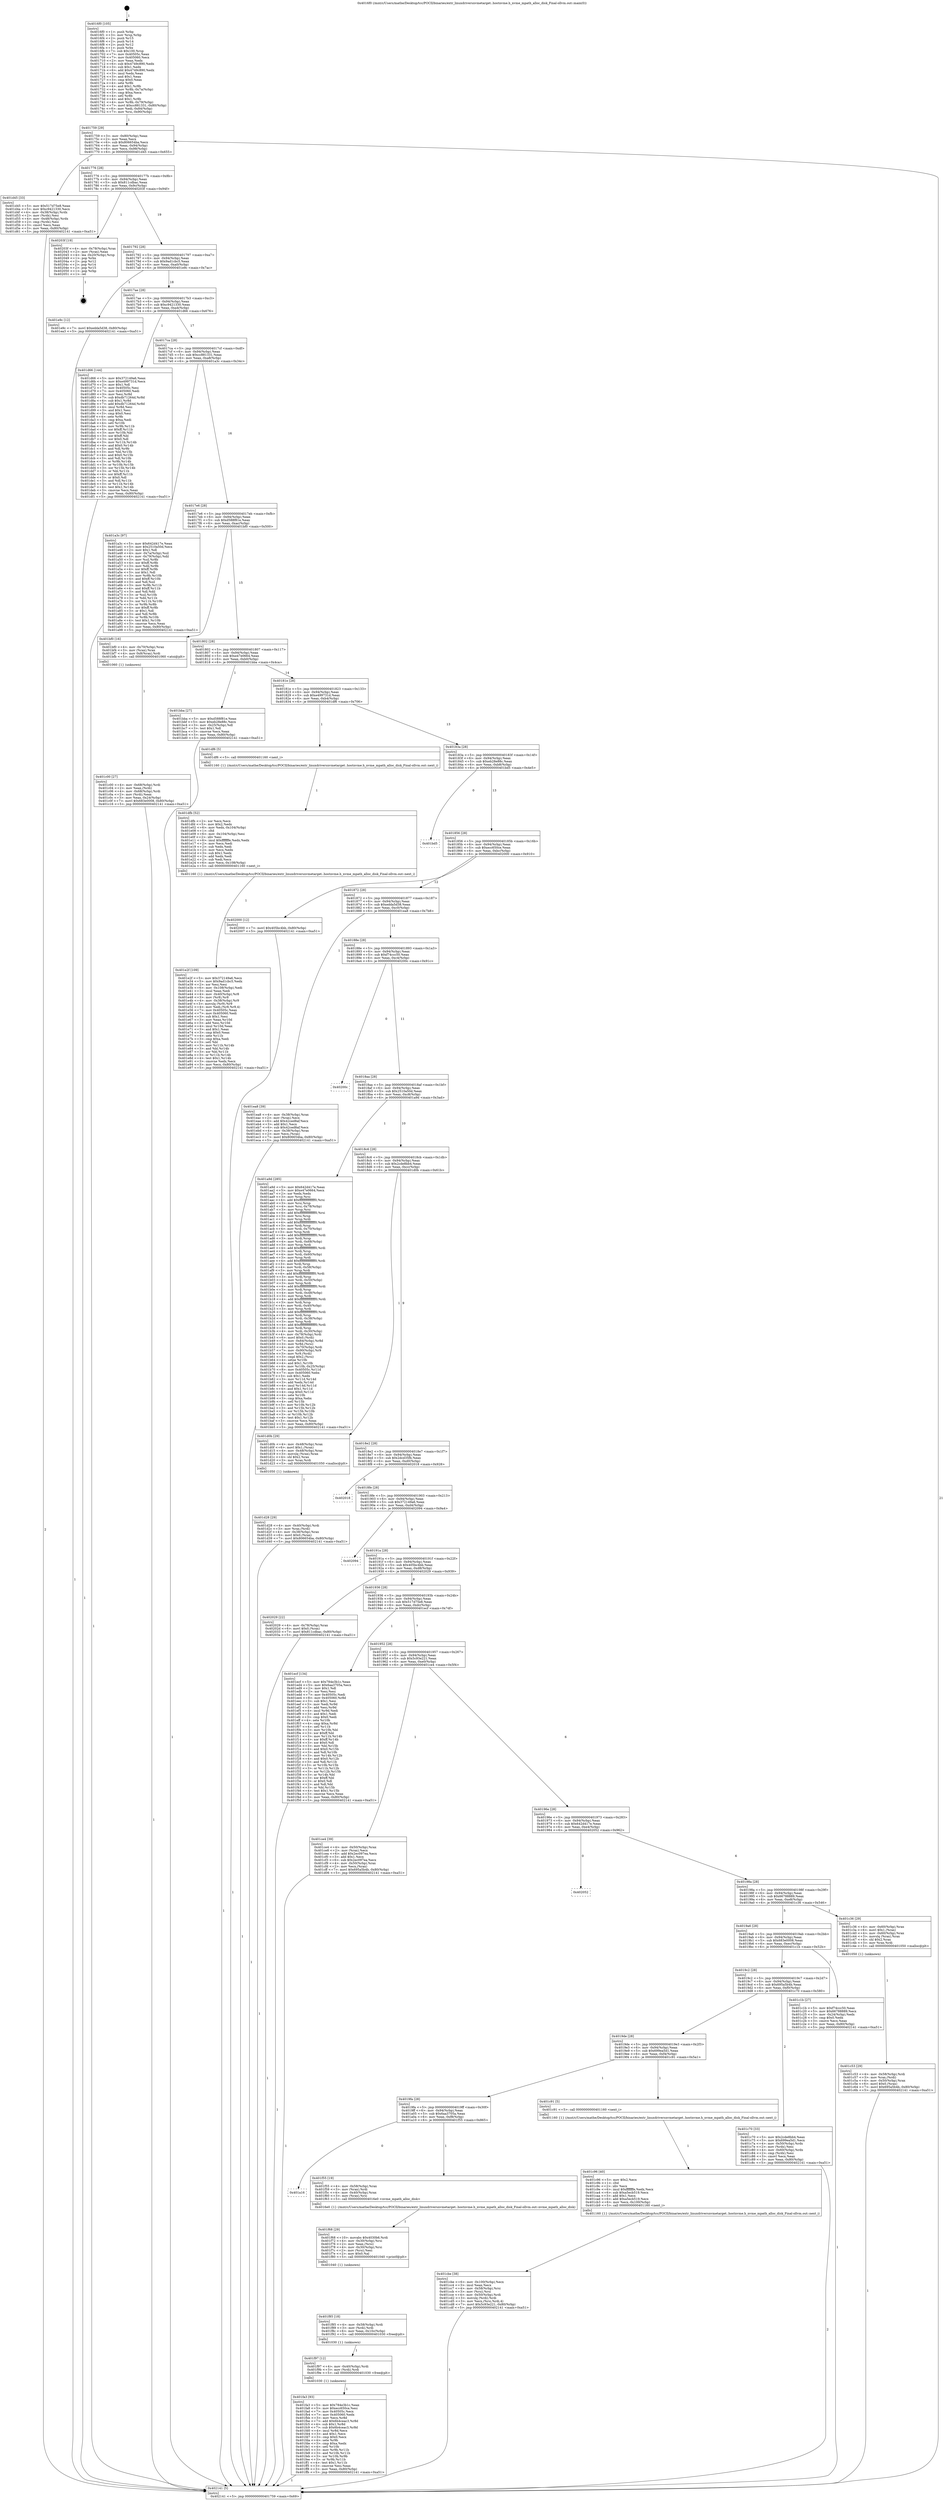 digraph "0x4016f0" {
  label = "0x4016f0 (/mnt/c/Users/mathe/Desktop/tcc/POCII/binaries/extr_linuxdriversnvmetarget..hostnvme.h_nvme_mpath_alloc_disk_Final-ollvm.out::main(0))"
  labelloc = "t"
  node[shape=record]

  Entry [label="",width=0.3,height=0.3,shape=circle,fillcolor=black,style=filled]
  "0x401759" [label="{
     0x401759 [29]\l
     | [instrs]\l
     &nbsp;&nbsp;0x401759 \<+3\>: mov -0x80(%rbp),%eax\l
     &nbsp;&nbsp;0x40175c \<+2\>: mov %eax,%ecx\l
     &nbsp;&nbsp;0x40175e \<+6\>: sub $0x806654ba,%ecx\l
     &nbsp;&nbsp;0x401764 \<+6\>: mov %eax,-0x94(%rbp)\l
     &nbsp;&nbsp;0x40176a \<+6\>: mov %ecx,-0x98(%rbp)\l
     &nbsp;&nbsp;0x401770 \<+6\>: je 0000000000401d45 \<main+0x655\>\l
  }"]
  "0x401d45" [label="{
     0x401d45 [33]\l
     | [instrs]\l
     &nbsp;&nbsp;0x401d45 \<+5\>: mov $0x517d75e8,%eax\l
     &nbsp;&nbsp;0x401d4a \<+5\>: mov $0xc9421330,%ecx\l
     &nbsp;&nbsp;0x401d4f \<+4\>: mov -0x38(%rbp),%rdx\l
     &nbsp;&nbsp;0x401d53 \<+2\>: mov (%rdx),%esi\l
     &nbsp;&nbsp;0x401d55 \<+4\>: mov -0x48(%rbp),%rdx\l
     &nbsp;&nbsp;0x401d59 \<+2\>: cmp (%rdx),%esi\l
     &nbsp;&nbsp;0x401d5b \<+3\>: cmovl %ecx,%eax\l
     &nbsp;&nbsp;0x401d5e \<+3\>: mov %eax,-0x80(%rbp)\l
     &nbsp;&nbsp;0x401d61 \<+5\>: jmp 0000000000402141 \<main+0xa51\>\l
  }"]
  "0x401776" [label="{
     0x401776 [28]\l
     | [instrs]\l
     &nbsp;&nbsp;0x401776 \<+5\>: jmp 000000000040177b \<main+0x8b\>\l
     &nbsp;&nbsp;0x40177b \<+6\>: mov -0x94(%rbp),%eax\l
     &nbsp;&nbsp;0x401781 \<+5\>: sub $0x811cdbac,%eax\l
     &nbsp;&nbsp;0x401786 \<+6\>: mov %eax,-0x9c(%rbp)\l
     &nbsp;&nbsp;0x40178c \<+6\>: je 000000000040203f \<main+0x94f\>\l
  }"]
  Exit [label="",width=0.3,height=0.3,shape=circle,fillcolor=black,style=filled,peripheries=2]
  "0x40203f" [label="{
     0x40203f [19]\l
     | [instrs]\l
     &nbsp;&nbsp;0x40203f \<+4\>: mov -0x78(%rbp),%rax\l
     &nbsp;&nbsp;0x402043 \<+2\>: mov (%rax),%eax\l
     &nbsp;&nbsp;0x402045 \<+4\>: lea -0x20(%rbp),%rsp\l
     &nbsp;&nbsp;0x402049 \<+1\>: pop %rbx\l
     &nbsp;&nbsp;0x40204a \<+2\>: pop %r12\l
     &nbsp;&nbsp;0x40204c \<+2\>: pop %r14\l
     &nbsp;&nbsp;0x40204e \<+2\>: pop %r15\l
     &nbsp;&nbsp;0x402050 \<+1\>: pop %rbp\l
     &nbsp;&nbsp;0x402051 \<+1\>: ret\l
  }"]
  "0x401792" [label="{
     0x401792 [28]\l
     | [instrs]\l
     &nbsp;&nbsp;0x401792 \<+5\>: jmp 0000000000401797 \<main+0xa7\>\l
     &nbsp;&nbsp;0x401797 \<+6\>: mov -0x94(%rbp),%eax\l
     &nbsp;&nbsp;0x40179d \<+5\>: sub $0x9ad1cbc5,%eax\l
     &nbsp;&nbsp;0x4017a2 \<+6\>: mov %eax,-0xa0(%rbp)\l
     &nbsp;&nbsp;0x4017a8 \<+6\>: je 0000000000401e9c \<main+0x7ac\>\l
  }"]
  "0x401fa3" [label="{
     0x401fa3 [93]\l
     | [instrs]\l
     &nbsp;&nbsp;0x401fa3 \<+5\>: mov $0x784e3b1c,%eax\l
     &nbsp;&nbsp;0x401fa8 \<+5\>: mov $0xecc650ce,%esi\l
     &nbsp;&nbsp;0x401fad \<+7\>: mov 0x40505c,%ecx\l
     &nbsp;&nbsp;0x401fb4 \<+7\>: mov 0x405060,%edx\l
     &nbsp;&nbsp;0x401fbb \<+3\>: mov %ecx,%r8d\l
     &nbsp;&nbsp;0x401fbe \<+7\>: add $0x6b4ceac3,%r8d\l
     &nbsp;&nbsp;0x401fc5 \<+4\>: sub $0x1,%r8d\l
     &nbsp;&nbsp;0x401fc9 \<+7\>: sub $0x6b4ceac3,%r8d\l
     &nbsp;&nbsp;0x401fd0 \<+4\>: imul %r8d,%ecx\l
     &nbsp;&nbsp;0x401fd4 \<+3\>: and $0x1,%ecx\l
     &nbsp;&nbsp;0x401fd7 \<+3\>: cmp $0x0,%ecx\l
     &nbsp;&nbsp;0x401fda \<+4\>: sete %r9b\l
     &nbsp;&nbsp;0x401fde \<+3\>: cmp $0xa,%edx\l
     &nbsp;&nbsp;0x401fe1 \<+4\>: setl %r10b\l
     &nbsp;&nbsp;0x401fe5 \<+3\>: mov %r9b,%r11b\l
     &nbsp;&nbsp;0x401fe8 \<+3\>: and %r10b,%r11b\l
     &nbsp;&nbsp;0x401feb \<+3\>: xor %r10b,%r9b\l
     &nbsp;&nbsp;0x401fee \<+3\>: or %r9b,%r11b\l
     &nbsp;&nbsp;0x401ff1 \<+4\>: test $0x1,%r11b\l
     &nbsp;&nbsp;0x401ff5 \<+3\>: cmovne %esi,%eax\l
     &nbsp;&nbsp;0x401ff8 \<+3\>: mov %eax,-0x80(%rbp)\l
     &nbsp;&nbsp;0x401ffb \<+5\>: jmp 0000000000402141 \<main+0xa51\>\l
  }"]
  "0x401e9c" [label="{
     0x401e9c [12]\l
     | [instrs]\l
     &nbsp;&nbsp;0x401e9c \<+7\>: movl $0xedda5d38,-0x80(%rbp)\l
     &nbsp;&nbsp;0x401ea3 \<+5\>: jmp 0000000000402141 \<main+0xa51\>\l
  }"]
  "0x4017ae" [label="{
     0x4017ae [28]\l
     | [instrs]\l
     &nbsp;&nbsp;0x4017ae \<+5\>: jmp 00000000004017b3 \<main+0xc3\>\l
     &nbsp;&nbsp;0x4017b3 \<+6\>: mov -0x94(%rbp),%eax\l
     &nbsp;&nbsp;0x4017b9 \<+5\>: sub $0xc9421330,%eax\l
     &nbsp;&nbsp;0x4017be \<+6\>: mov %eax,-0xa4(%rbp)\l
     &nbsp;&nbsp;0x4017c4 \<+6\>: je 0000000000401d66 \<main+0x676\>\l
  }"]
  "0x401f97" [label="{
     0x401f97 [12]\l
     | [instrs]\l
     &nbsp;&nbsp;0x401f97 \<+4\>: mov -0x40(%rbp),%rdi\l
     &nbsp;&nbsp;0x401f9b \<+3\>: mov (%rdi),%rdi\l
     &nbsp;&nbsp;0x401f9e \<+5\>: call 0000000000401030 \<free@plt\>\l
     | [calls]\l
     &nbsp;&nbsp;0x401030 \{1\} (unknown)\l
  }"]
  "0x401d66" [label="{
     0x401d66 [144]\l
     | [instrs]\l
     &nbsp;&nbsp;0x401d66 \<+5\>: mov $0x372149a6,%eax\l
     &nbsp;&nbsp;0x401d6b \<+5\>: mov $0xe499731d,%ecx\l
     &nbsp;&nbsp;0x401d70 \<+2\>: mov $0x1,%dl\l
     &nbsp;&nbsp;0x401d72 \<+7\>: mov 0x40505c,%esi\l
     &nbsp;&nbsp;0x401d79 \<+7\>: mov 0x405060,%edi\l
     &nbsp;&nbsp;0x401d80 \<+3\>: mov %esi,%r8d\l
     &nbsp;&nbsp;0x401d83 \<+7\>: sub $0xdb71264d,%r8d\l
     &nbsp;&nbsp;0x401d8a \<+4\>: sub $0x1,%r8d\l
     &nbsp;&nbsp;0x401d8e \<+7\>: add $0xdb71264d,%r8d\l
     &nbsp;&nbsp;0x401d95 \<+4\>: imul %r8d,%esi\l
     &nbsp;&nbsp;0x401d99 \<+3\>: and $0x1,%esi\l
     &nbsp;&nbsp;0x401d9c \<+3\>: cmp $0x0,%esi\l
     &nbsp;&nbsp;0x401d9f \<+4\>: sete %r9b\l
     &nbsp;&nbsp;0x401da3 \<+3\>: cmp $0xa,%edi\l
     &nbsp;&nbsp;0x401da6 \<+4\>: setl %r10b\l
     &nbsp;&nbsp;0x401daa \<+3\>: mov %r9b,%r11b\l
     &nbsp;&nbsp;0x401dad \<+4\>: xor $0xff,%r11b\l
     &nbsp;&nbsp;0x401db1 \<+3\>: mov %r10b,%bl\l
     &nbsp;&nbsp;0x401db4 \<+3\>: xor $0xff,%bl\l
     &nbsp;&nbsp;0x401db7 \<+3\>: xor $0x0,%dl\l
     &nbsp;&nbsp;0x401dba \<+3\>: mov %r11b,%r14b\l
     &nbsp;&nbsp;0x401dbd \<+4\>: and $0x0,%r14b\l
     &nbsp;&nbsp;0x401dc1 \<+3\>: and %dl,%r9b\l
     &nbsp;&nbsp;0x401dc4 \<+3\>: mov %bl,%r15b\l
     &nbsp;&nbsp;0x401dc7 \<+4\>: and $0x0,%r15b\l
     &nbsp;&nbsp;0x401dcb \<+3\>: and %dl,%r10b\l
     &nbsp;&nbsp;0x401dce \<+3\>: or %r9b,%r14b\l
     &nbsp;&nbsp;0x401dd1 \<+3\>: or %r10b,%r15b\l
     &nbsp;&nbsp;0x401dd4 \<+3\>: xor %r15b,%r14b\l
     &nbsp;&nbsp;0x401dd7 \<+3\>: or %bl,%r11b\l
     &nbsp;&nbsp;0x401dda \<+4\>: xor $0xff,%r11b\l
     &nbsp;&nbsp;0x401dde \<+3\>: or $0x0,%dl\l
     &nbsp;&nbsp;0x401de1 \<+3\>: and %dl,%r11b\l
     &nbsp;&nbsp;0x401de4 \<+3\>: or %r11b,%r14b\l
     &nbsp;&nbsp;0x401de7 \<+4\>: test $0x1,%r14b\l
     &nbsp;&nbsp;0x401deb \<+3\>: cmovne %ecx,%eax\l
     &nbsp;&nbsp;0x401dee \<+3\>: mov %eax,-0x80(%rbp)\l
     &nbsp;&nbsp;0x401df1 \<+5\>: jmp 0000000000402141 \<main+0xa51\>\l
  }"]
  "0x4017ca" [label="{
     0x4017ca [28]\l
     | [instrs]\l
     &nbsp;&nbsp;0x4017ca \<+5\>: jmp 00000000004017cf \<main+0xdf\>\l
     &nbsp;&nbsp;0x4017cf \<+6\>: mov -0x94(%rbp),%eax\l
     &nbsp;&nbsp;0x4017d5 \<+5\>: sub $0xcc881331,%eax\l
     &nbsp;&nbsp;0x4017da \<+6\>: mov %eax,-0xa8(%rbp)\l
     &nbsp;&nbsp;0x4017e0 \<+6\>: je 0000000000401a3c \<main+0x34c\>\l
  }"]
  "0x401f85" [label="{
     0x401f85 [18]\l
     | [instrs]\l
     &nbsp;&nbsp;0x401f85 \<+4\>: mov -0x58(%rbp),%rdi\l
     &nbsp;&nbsp;0x401f89 \<+3\>: mov (%rdi),%rdi\l
     &nbsp;&nbsp;0x401f8c \<+6\>: mov %eax,-0x10c(%rbp)\l
     &nbsp;&nbsp;0x401f92 \<+5\>: call 0000000000401030 \<free@plt\>\l
     | [calls]\l
     &nbsp;&nbsp;0x401030 \{1\} (unknown)\l
  }"]
  "0x401a3c" [label="{
     0x401a3c [97]\l
     | [instrs]\l
     &nbsp;&nbsp;0x401a3c \<+5\>: mov $0x642d417e,%eax\l
     &nbsp;&nbsp;0x401a41 \<+5\>: mov $0x2510a50d,%ecx\l
     &nbsp;&nbsp;0x401a46 \<+2\>: mov $0x1,%dl\l
     &nbsp;&nbsp;0x401a48 \<+4\>: mov -0x7a(%rbp),%sil\l
     &nbsp;&nbsp;0x401a4c \<+4\>: mov -0x79(%rbp),%dil\l
     &nbsp;&nbsp;0x401a50 \<+3\>: mov %sil,%r8b\l
     &nbsp;&nbsp;0x401a53 \<+4\>: xor $0xff,%r8b\l
     &nbsp;&nbsp;0x401a57 \<+3\>: mov %dil,%r9b\l
     &nbsp;&nbsp;0x401a5a \<+4\>: xor $0xff,%r9b\l
     &nbsp;&nbsp;0x401a5e \<+3\>: xor $0x1,%dl\l
     &nbsp;&nbsp;0x401a61 \<+3\>: mov %r8b,%r10b\l
     &nbsp;&nbsp;0x401a64 \<+4\>: and $0xff,%r10b\l
     &nbsp;&nbsp;0x401a68 \<+3\>: and %dl,%sil\l
     &nbsp;&nbsp;0x401a6b \<+3\>: mov %r9b,%r11b\l
     &nbsp;&nbsp;0x401a6e \<+4\>: and $0xff,%r11b\l
     &nbsp;&nbsp;0x401a72 \<+3\>: and %dl,%dil\l
     &nbsp;&nbsp;0x401a75 \<+3\>: or %sil,%r10b\l
     &nbsp;&nbsp;0x401a78 \<+3\>: or %dil,%r11b\l
     &nbsp;&nbsp;0x401a7b \<+3\>: xor %r11b,%r10b\l
     &nbsp;&nbsp;0x401a7e \<+3\>: or %r9b,%r8b\l
     &nbsp;&nbsp;0x401a81 \<+4\>: xor $0xff,%r8b\l
     &nbsp;&nbsp;0x401a85 \<+3\>: or $0x1,%dl\l
     &nbsp;&nbsp;0x401a88 \<+3\>: and %dl,%r8b\l
     &nbsp;&nbsp;0x401a8b \<+3\>: or %r8b,%r10b\l
     &nbsp;&nbsp;0x401a8e \<+4\>: test $0x1,%r10b\l
     &nbsp;&nbsp;0x401a92 \<+3\>: cmovne %ecx,%eax\l
     &nbsp;&nbsp;0x401a95 \<+3\>: mov %eax,-0x80(%rbp)\l
     &nbsp;&nbsp;0x401a98 \<+5\>: jmp 0000000000402141 \<main+0xa51\>\l
  }"]
  "0x4017e6" [label="{
     0x4017e6 [28]\l
     | [instrs]\l
     &nbsp;&nbsp;0x4017e6 \<+5\>: jmp 00000000004017eb \<main+0xfb\>\l
     &nbsp;&nbsp;0x4017eb \<+6\>: mov -0x94(%rbp),%eax\l
     &nbsp;&nbsp;0x4017f1 \<+5\>: sub $0xd588f81e,%eax\l
     &nbsp;&nbsp;0x4017f6 \<+6\>: mov %eax,-0xac(%rbp)\l
     &nbsp;&nbsp;0x4017fc \<+6\>: je 0000000000401bf0 \<main+0x500\>\l
  }"]
  "0x402141" [label="{
     0x402141 [5]\l
     | [instrs]\l
     &nbsp;&nbsp;0x402141 \<+5\>: jmp 0000000000401759 \<main+0x69\>\l
  }"]
  "0x4016f0" [label="{
     0x4016f0 [105]\l
     | [instrs]\l
     &nbsp;&nbsp;0x4016f0 \<+1\>: push %rbp\l
     &nbsp;&nbsp;0x4016f1 \<+3\>: mov %rsp,%rbp\l
     &nbsp;&nbsp;0x4016f4 \<+2\>: push %r15\l
     &nbsp;&nbsp;0x4016f6 \<+2\>: push %r14\l
     &nbsp;&nbsp;0x4016f8 \<+2\>: push %r12\l
     &nbsp;&nbsp;0x4016fa \<+1\>: push %rbx\l
     &nbsp;&nbsp;0x4016fb \<+7\>: sub $0x100,%rsp\l
     &nbsp;&nbsp;0x401702 \<+7\>: mov 0x40505c,%eax\l
     &nbsp;&nbsp;0x401709 \<+7\>: mov 0x405060,%ecx\l
     &nbsp;&nbsp;0x401710 \<+2\>: mov %eax,%edx\l
     &nbsp;&nbsp;0x401712 \<+6\>: sub $0x4749c890,%edx\l
     &nbsp;&nbsp;0x401718 \<+3\>: sub $0x1,%edx\l
     &nbsp;&nbsp;0x40171b \<+6\>: add $0x4749c890,%edx\l
     &nbsp;&nbsp;0x401721 \<+3\>: imul %edx,%eax\l
     &nbsp;&nbsp;0x401724 \<+3\>: and $0x1,%eax\l
     &nbsp;&nbsp;0x401727 \<+3\>: cmp $0x0,%eax\l
     &nbsp;&nbsp;0x40172a \<+4\>: sete %r8b\l
     &nbsp;&nbsp;0x40172e \<+4\>: and $0x1,%r8b\l
     &nbsp;&nbsp;0x401732 \<+4\>: mov %r8b,-0x7a(%rbp)\l
     &nbsp;&nbsp;0x401736 \<+3\>: cmp $0xa,%ecx\l
     &nbsp;&nbsp;0x401739 \<+4\>: setl %r8b\l
     &nbsp;&nbsp;0x40173d \<+4\>: and $0x1,%r8b\l
     &nbsp;&nbsp;0x401741 \<+4\>: mov %r8b,-0x79(%rbp)\l
     &nbsp;&nbsp;0x401745 \<+7\>: movl $0xcc881331,-0x80(%rbp)\l
     &nbsp;&nbsp;0x40174c \<+6\>: mov %edi,-0x84(%rbp)\l
     &nbsp;&nbsp;0x401752 \<+7\>: mov %rsi,-0x90(%rbp)\l
  }"]
  "0x401f68" [label="{
     0x401f68 [29]\l
     | [instrs]\l
     &nbsp;&nbsp;0x401f68 \<+10\>: movabs $0x4030b6,%rdi\l
     &nbsp;&nbsp;0x401f72 \<+4\>: mov -0x30(%rbp),%rsi\l
     &nbsp;&nbsp;0x401f76 \<+2\>: mov %eax,(%rsi)\l
     &nbsp;&nbsp;0x401f78 \<+4\>: mov -0x30(%rbp),%rsi\l
     &nbsp;&nbsp;0x401f7c \<+2\>: mov (%rsi),%esi\l
     &nbsp;&nbsp;0x401f7e \<+2\>: mov $0x0,%al\l
     &nbsp;&nbsp;0x401f80 \<+5\>: call 0000000000401040 \<printf@plt\>\l
     | [calls]\l
     &nbsp;&nbsp;0x401040 \{1\} (unknown)\l
  }"]
  "0x401bf0" [label="{
     0x401bf0 [16]\l
     | [instrs]\l
     &nbsp;&nbsp;0x401bf0 \<+4\>: mov -0x70(%rbp),%rax\l
     &nbsp;&nbsp;0x401bf4 \<+3\>: mov (%rax),%rax\l
     &nbsp;&nbsp;0x401bf7 \<+4\>: mov 0x8(%rax),%rdi\l
     &nbsp;&nbsp;0x401bfb \<+5\>: call 0000000000401060 \<atoi@plt\>\l
     | [calls]\l
     &nbsp;&nbsp;0x401060 \{1\} (unknown)\l
  }"]
  "0x401802" [label="{
     0x401802 [28]\l
     | [instrs]\l
     &nbsp;&nbsp;0x401802 \<+5\>: jmp 0000000000401807 \<main+0x117\>\l
     &nbsp;&nbsp;0x401807 \<+6\>: mov -0x94(%rbp),%eax\l
     &nbsp;&nbsp;0x40180d \<+5\>: sub $0xe47e0664,%eax\l
     &nbsp;&nbsp;0x401812 \<+6\>: mov %eax,-0xb0(%rbp)\l
     &nbsp;&nbsp;0x401818 \<+6\>: je 0000000000401bba \<main+0x4ca\>\l
  }"]
  "0x401a16" [label="{
     0x401a16\l
  }", style=dashed]
  "0x401bba" [label="{
     0x401bba [27]\l
     | [instrs]\l
     &nbsp;&nbsp;0x401bba \<+5\>: mov $0xd588f81e,%eax\l
     &nbsp;&nbsp;0x401bbf \<+5\>: mov $0xeb28e88c,%ecx\l
     &nbsp;&nbsp;0x401bc4 \<+3\>: mov -0x25(%rbp),%dl\l
     &nbsp;&nbsp;0x401bc7 \<+3\>: test $0x1,%dl\l
     &nbsp;&nbsp;0x401bca \<+3\>: cmovne %ecx,%eax\l
     &nbsp;&nbsp;0x401bcd \<+3\>: mov %eax,-0x80(%rbp)\l
     &nbsp;&nbsp;0x401bd0 \<+5\>: jmp 0000000000402141 \<main+0xa51\>\l
  }"]
  "0x40181e" [label="{
     0x40181e [28]\l
     | [instrs]\l
     &nbsp;&nbsp;0x40181e \<+5\>: jmp 0000000000401823 \<main+0x133\>\l
     &nbsp;&nbsp;0x401823 \<+6\>: mov -0x94(%rbp),%eax\l
     &nbsp;&nbsp;0x401829 \<+5\>: sub $0xe499731d,%eax\l
     &nbsp;&nbsp;0x40182e \<+6\>: mov %eax,-0xb4(%rbp)\l
     &nbsp;&nbsp;0x401834 \<+6\>: je 0000000000401df6 \<main+0x706\>\l
  }"]
  "0x401f55" [label="{
     0x401f55 [19]\l
     | [instrs]\l
     &nbsp;&nbsp;0x401f55 \<+4\>: mov -0x58(%rbp),%rax\l
     &nbsp;&nbsp;0x401f59 \<+3\>: mov (%rax),%rdi\l
     &nbsp;&nbsp;0x401f5c \<+4\>: mov -0x40(%rbp),%rax\l
     &nbsp;&nbsp;0x401f60 \<+3\>: mov (%rax),%rsi\l
     &nbsp;&nbsp;0x401f63 \<+5\>: call 00000000004016e0 \<nvme_mpath_alloc_disk\>\l
     | [calls]\l
     &nbsp;&nbsp;0x4016e0 \{1\} (/mnt/c/Users/mathe/Desktop/tcc/POCII/binaries/extr_linuxdriversnvmetarget..hostnvme.h_nvme_mpath_alloc_disk_Final-ollvm.out::nvme_mpath_alloc_disk)\l
  }"]
  "0x401df6" [label="{
     0x401df6 [5]\l
     | [instrs]\l
     &nbsp;&nbsp;0x401df6 \<+5\>: call 0000000000401160 \<next_i\>\l
     | [calls]\l
     &nbsp;&nbsp;0x401160 \{1\} (/mnt/c/Users/mathe/Desktop/tcc/POCII/binaries/extr_linuxdriversnvmetarget..hostnvme.h_nvme_mpath_alloc_disk_Final-ollvm.out::next_i)\l
  }"]
  "0x40183a" [label="{
     0x40183a [28]\l
     | [instrs]\l
     &nbsp;&nbsp;0x40183a \<+5\>: jmp 000000000040183f \<main+0x14f\>\l
     &nbsp;&nbsp;0x40183f \<+6\>: mov -0x94(%rbp),%eax\l
     &nbsp;&nbsp;0x401845 \<+5\>: sub $0xeb28e88c,%eax\l
     &nbsp;&nbsp;0x40184a \<+6\>: mov %eax,-0xb8(%rbp)\l
     &nbsp;&nbsp;0x401850 \<+6\>: je 0000000000401bd5 \<main+0x4e5\>\l
  }"]
  "0x401e2f" [label="{
     0x401e2f [109]\l
     | [instrs]\l
     &nbsp;&nbsp;0x401e2f \<+5\>: mov $0x372149a6,%ecx\l
     &nbsp;&nbsp;0x401e34 \<+5\>: mov $0x9ad1cbc5,%edx\l
     &nbsp;&nbsp;0x401e39 \<+2\>: xor %esi,%esi\l
     &nbsp;&nbsp;0x401e3b \<+6\>: mov -0x108(%rbp),%edi\l
     &nbsp;&nbsp;0x401e41 \<+3\>: imul %eax,%edi\l
     &nbsp;&nbsp;0x401e44 \<+4\>: mov -0x40(%rbp),%r8\l
     &nbsp;&nbsp;0x401e48 \<+3\>: mov (%r8),%r8\l
     &nbsp;&nbsp;0x401e4b \<+4\>: mov -0x38(%rbp),%r9\l
     &nbsp;&nbsp;0x401e4f \<+3\>: movslq (%r9),%r9\l
     &nbsp;&nbsp;0x401e52 \<+4\>: mov %edi,(%r8,%r9,4)\l
     &nbsp;&nbsp;0x401e56 \<+7\>: mov 0x40505c,%eax\l
     &nbsp;&nbsp;0x401e5d \<+7\>: mov 0x405060,%edi\l
     &nbsp;&nbsp;0x401e64 \<+3\>: sub $0x1,%esi\l
     &nbsp;&nbsp;0x401e67 \<+3\>: mov %eax,%r10d\l
     &nbsp;&nbsp;0x401e6a \<+3\>: add %esi,%r10d\l
     &nbsp;&nbsp;0x401e6d \<+4\>: imul %r10d,%eax\l
     &nbsp;&nbsp;0x401e71 \<+3\>: and $0x1,%eax\l
     &nbsp;&nbsp;0x401e74 \<+3\>: cmp $0x0,%eax\l
     &nbsp;&nbsp;0x401e77 \<+4\>: sete %r11b\l
     &nbsp;&nbsp;0x401e7b \<+3\>: cmp $0xa,%edi\l
     &nbsp;&nbsp;0x401e7e \<+3\>: setl %bl\l
     &nbsp;&nbsp;0x401e81 \<+3\>: mov %r11b,%r14b\l
     &nbsp;&nbsp;0x401e84 \<+3\>: and %bl,%r14b\l
     &nbsp;&nbsp;0x401e87 \<+3\>: xor %bl,%r11b\l
     &nbsp;&nbsp;0x401e8a \<+3\>: or %r11b,%r14b\l
     &nbsp;&nbsp;0x401e8d \<+4\>: test $0x1,%r14b\l
     &nbsp;&nbsp;0x401e91 \<+3\>: cmovne %edx,%ecx\l
     &nbsp;&nbsp;0x401e94 \<+3\>: mov %ecx,-0x80(%rbp)\l
     &nbsp;&nbsp;0x401e97 \<+5\>: jmp 0000000000402141 \<main+0xa51\>\l
  }"]
  "0x401bd5" [label="{
     0x401bd5\l
  }", style=dashed]
  "0x401856" [label="{
     0x401856 [28]\l
     | [instrs]\l
     &nbsp;&nbsp;0x401856 \<+5\>: jmp 000000000040185b \<main+0x16b\>\l
     &nbsp;&nbsp;0x40185b \<+6\>: mov -0x94(%rbp),%eax\l
     &nbsp;&nbsp;0x401861 \<+5\>: sub $0xecc650ce,%eax\l
     &nbsp;&nbsp;0x401866 \<+6\>: mov %eax,-0xbc(%rbp)\l
     &nbsp;&nbsp;0x40186c \<+6\>: je 0000000000402000 \<main+0x910\>\l
  }"]
  "0x401dfb" [label="{
     0x401dfb [52]\l
     | [instrs]\l
     &nbsp;&nbsp;0x401dfb \<+2\>: xor %ecx,%ecx\l
     &nbsp;&nbsp;0x401dfd \<+5\>: mov $0x2,%edx\l
     &nbsp;&nbsp;0x401e02 \<+6\>: mov %edx,-0x104(%rbp)\l
     &nbsp;&nbsp;0x401e08 \<+1\>: cltd\l
     &nbsp;&nbsp;0x401e09 \<+6\>: mov -0x104(%rbp),%esi\l
     &nbsp;&nbsp;0x401e0f \<+2\>: idiv %esi\l
     &nbsp;&nbsp;0x401e11 \<+6\>: imul $0xfffffffe,%edx,%edx\l
     &nbsp;&nbsp;0x401e17 \<+2\>: mov %ecx,%edi\l
     &nbsp;&nbsp;0x401e19 \<+2\>: sub %edx,%edi\l
     &nbsp;&nbsp;0x401e1b \<+2\>: mov %ecx,%edx\l
     &nbsp;&nbsp;0x401e1d \<+3\>: sub $0x1,%edx\l
     &nbsp;&nbsp;0x401e20 \<+2\>: add %edx,%edi\l
     &nbsp;&nbsp;0x401e22 \<+2\>: sub %edi,%ecx\l
     &nbsp;&nbsp;0x401e24 \<+6\>: mov %ecx,-0x108(%rbp)\l
     &nbsp;&nbsp;0x401e2a \<+5\>: call 0000000000401160 \<next_i\>\l
     | [calls]\l
     &nbsp;&nbsp;0x401160 \{1\} (/mnt/c/Users/mathe/Desktop/tcc/POCII/binaries/extr_linuxdriversnvmetarget..hostnvme.h_nvme_mpath_alloc_disk_Final-ollvm.out::next_i)\l
  }"]
  "0x402000" [label="{
     0x402000 [12]\l
     | [instrs]\l
     &nbsp;&nbsp;0x402000 \<+7\>: movl $0x405bc4bb,-0x80(%rbp)\l
     &nbsp;&nbsp;0x402007 \<+5\>: jmp 0000000000402141 \<main+0xa51\>\l
  }"]
  "0x401872" [label="{
     0x401872 [28]\l
     | [instrs]\l
     &nbsp;&nbsp;0x401872 \<+5\>: jmp 0000000000401877 \<main+0x187\>\l
     &nbsp;&nbsp;0x401877 \<+6\>: mov -0x94(%rbp),%eax\l
     &nbsp;&nbsp;0x40187d \<+5\>: sub $0xedda5d38,%eax\l
     &nbsp;&nbsp;0x401882 \<+6\>: mov %eax,-0xc0(%rbp)\l
     &nbsp;&nbsp;0x401888 \<+6\>: je 0000000000401ea8 \<main+0x7b8\>\l
  }"]
  "0x401d28" [label="{
     0x401d28 [29]\l
     | [instrs]\l
     &nbsp;&nbsp;0x401d28 \<+4\>: mov -0x40(%rbp),%rdi\l
     &nbsp;&nbsp;0x401d2c \<+3\>: mov %rax,(%rdi)\l
     &nbsp;&nbsp;0x401d2f \<+4\>: mov -0x38(%rbp),%rax\l
     &nbsp;&nbsp;0x401d33 \<+6\>: movl $0x0,(%rax)\l
     &nbsp;&nbsp;0x401d39 \<+7\>: movl $0x806654ba,-0x80(%rbp)\l
     &nbsp;&nbsp;0x401d40 \<+5\>: jmp 0000000000402141 \<main+0xa51\>\l
  }"]
  "0x401ea8" [label="{
     0x401ea8 [39]\l
     | [instrs]\l
     &nbsp;&nbsp;0x401ea8 \<+4\>: mov -0x38(%rbp),%rax\l
     &nbsp;&nbsp;0x401eac \<+2\>: mov (%rax),%ecx\l
     &nbsp;&nbsp;0x401eae \<+6\>: add $0x42ced8af,%ecx\l
     &nbsp;&nbsp;0x401eb4 \<+3\>: add $0x1,%ecx\l
     &nbsp;&nbsp;0x401eb7 \<+6\>: sub $0x42ced8af,%ecx\l
     &nbsp;&nbsp;0x401ebd \<+4\>: mov -0x38(%rbp),%rax\l
     &nbsp;&nbsp;0x401ec1 \<+2\>: mov %ecx,(%rax)\l
     &nbsp;&nbsp;0x401ec3 \<+7\>: movl $0x806654ba,-0x80(%rbp)\l
     &nbsp;&nbsp;0x401eca \<+5\>: jmp 0000000000402141 \<main+0xa51\>\l
  }"]
  "0x40188e" [label="{
     0x40188e [28]\l
     | [instrs]\l
     &nbsp;&nbsp;0x40188e \<+5\>: jmp 0000000000401893 \<main+0x1a3\>\l
     &nbsp;&nbsp;0x401893 \<+6\>: mov -0x94(%rbp),%eax\l
     &nbsp;&nbsp;0x401899 \<+5\>: sub $0xf74ccc50,%eax\l
     &nbsp;&nbsp;0x40189e \<+6\>: mov %eax,-0xc4(%rbp)\l
     &nbsp;&nbsp;0x4018a4 \<+6\>: je 000000000040200c \<main+0x91c\>\l
  }"]
  "0x401cbe" [label="{
     0x401cbe [38]\l
     | [instrs]\l
     &nbsp;&nbsp;0x401cbe \<+6\>: mov -0x100(%rbp),%ecx\l
     &nbsp;&nbsp;0x401cc4 \<+3\>: imul %eax,%ecx\l
     &nbsp;&nbsp;0x401cc7 \<+4\>: mov -0x58(%rbp),%rsi\l
     &nbsp;&nbsp;0x401ccb \<+3\>: mov (%rsi),%rsi\l
     &nbsp;&nbsp;0x401cce \<+4\>: mov -0x50(%rbp),%rdi\l
     &nbsp;&nbsp;0x401cd2 \<+3\>: movslq (%rdi),%rdi\l
     &nbsp;&nbsp;0x401cd5 \<+3\>: mov %ecx,(%rsi,%rdi,4)\l
     &nbsp;&nbsp;0x401cd8 \<+7\>: movl $0x5c93e221,-0x80(%rbp)\l
     &nbsp;&nbsp;0x401cdf \<+5\>: jmp 0000000000402141 \<main+0xa51\>\l
  }"]
  "0x40200c" [label="{
     0x40200c\l
  }", style=dashed]
  "0x4018aa" [label="{
     0x4018aa [28]\l
     | [instrs]\l
     &nbsp;&nbsp;0x4018aa \<+5\>: jmp 00000000004018af \<main+0x1bf\>\l
     &nbsp;&nbsp;0x4018af \<+6\>: mov -0x94(%rbp),%eax\l
     &nbsp;&nbsp;0x4018b5 \<+5\>: sub $0x2510a50d,%eax\l
     &nbsp;&nbsp;0x4018ba \<+6\>: mov %eax,-0xc8(%rbp)\l
     &nbsp;&nbsp;0x4018c0 \<+6\>: je 0000000000401a9d \<main+0x3ad\>\l
  }"]
  "0x401c96" [label="{
     0x401c96 [40]\l
     | [instrs]\l
     &nbsp;&nbsp;0x401c96 \<+5\>: mov $0x2,%ecx\l
     &nbsp;&nbsp;0x401c9b \<+1\>: cltd\l
     &nbsp;&nbsp;0x401c9c \<+2\>: idiv %ecx\l
     &nbsp;&nbsp;0x401c9e \<+6\>: imul $0xfffffffe,%edx,%ecx\l
     &nbsp;&nbsp;0x401ca4 \<+6\>: sub $0xa5ecb519,%ecx\l
     &nbsp;&nbsp;0x401caa \<+3\>: add $0x1,%ecx\l
     &nbsp;&nbsp;0x401cad \<+6\>: add $0xa5ecb519,%ecx\l
     &nbsp;&nbsp;0x401cb3 \<+6\>: mov %ecx,-0x100(%rbp)\l
     &nbsp;&nbsp;0x401cb9 \<+5\>: call 0000000000401160 \<next_i\>\l
     | [calls]\l
     &nbsp;&nbsp;0x401160 \{1\} (/mnt/c/Users/mathe/Desktop/tcc/POCII/binaries/extr_linuxdriversnvmetarget..hostnvme.h_nvme_mpath_alloc_disk_Final-ollvm.out::next_i)\l
  }"]
  "0x401a9d" [label="{
     0x401a9d [285]\l
     | [instrs]\l
     &nbsp;&nbsp;0x401a9d \<+5\>: mov $0x642d417e,%eax\l
     &nbsp;&nbsp;0x401aa2 \<+5\>: mov $0xe47e0664,%ecx\l
     &nbsp;&nbsp;0x401aa7 \<+2\>: xor %edx,%edx\l
     &nbsp;&nbsp;0x401aa9 \<+3\>: mov %rsp,%rsi\l
     &nbsp;&nbsp;0x401aac \<+4\>: add $0xfffffffffffffff0,%rsi\l
     &nbsp;&nbsp;0x401ab0 \<+3\>: mov %rsi,%rsp\l
     &nbsp;&nbsp;0x401ab3 \<+4\>: mov %rsi,-0x78(%rbp)\l
     &nbsp;&nbsp;0x401ab7 \<+3\>: mov %rsp,%rsi\l
     &nbsp;&nbsp;0x401aba \<+4\>: add $0xfffffffffffffff0,%rsi\l
     &nbsp;&nbsp;0x401abe \<+3\>: mov %rsi,%rsp\l
     &nbsp;&nbsp;0x401ac1 \<+3\>: mov %rsp,%rdi\l
     &nbsp;&nbsp;0x401ac4 \<+4\>: add $0xfffffffffffffff0,%rdi\l
     &nbsp;&nbsp;0x401ac8 \<+3\>: mov %rdi,%rsp\l
     &nbsp;&nbsp;0x401acb \<+4\>: mov %rdi,-0x70(%rbp)\l
     &nbsp;&nbsp;0x401acf \<+3\>: mov %rsp,%rdi\l
     &nbsp;&nbsp;0x401ad2 \<+4\>: add $0xfffffffffffffff0,%rdi\l
     &nbsp;&nbsp;0x401ad6 \<+3\>: mov %rdi,%rsp\l
     &nbsp;&nbsp;0x401ad9 \<+4\>: mov %rdi,-0x68(%rbp)\l
     &nbsp;&nbsp;0x401add \<+3\>: mov %rsp,%rdi\l
     &nbsp;&nbsp;0x401ae0 \<+4\>: add $0xfffffffffffffff0,%rdi\l
     &nbsp;&nbsp;0x401ae4 \<+3\>: mov %rdi,%rsp\l
     &nbsp;&nbsp;0x401ae7 \<+4\>: mov %rdi,-0x60(%rbp)\l
     &nbsp;&nbsp;0x401aeb \<+3\>: mov %rsp,%rdi\l
     &nbsp;&nbsp;0x401aee \<+4\>: add $0xfffffffffffffff0,%rdi\l
     &nbsp;&nbsp;0x401af2 \<+3\>: mov %rdi,%rsp\l
     &nbsp;&nbsp;0x401af5 \<+4\>: mov %rdi,-0x58(%rbp)\l
     &nbsp;&nbsp;0x401af9 \<+3\>: mov %rsp,%rdi\l
     &nbsp;&nbsp;0x401afc \<+4\>: add $0xfffffffffffffff0,%rdi\l
     &nbsp;&nbsp;0x401b00 \<+3\>: mov %rdi,%rsp\l
     &nbsp;&nbsp;0x401b03 \<+4\>: mov %rdi,-0x50(%rbp)\l
     &nbsp;&nbsp;0x401b07 \<+3\>: mov %rsp,%rdi\l
     &nbsp;&nbsp;0x401b0a \<+4\>: add $0xfffffffffffffff0,%rdi\l
     &nbsp;&nbsp;0x401b0e \<+3\>: mov %rdi,%rsp\l
     &nbsp;&nbsp;0x401b11 \<+4\>: mov %rdi,-0x48(%rbp)\l
     &nbsp;&nbsp;0x401b15 \<+3\>: mov %rsp,%rdi\l
     &nbsp;&nbsp;0x401b18 \<+4\>: add $0xfffffffffffffff0,%rdi\l
     &nbsp;&nbsp;0x401b1c \<+3\>: mov %rdi,%rsp\l
     &nbsp;&nbsp;0x401b1f \<+4\>: mov %rdi,-0x40(%rbp)\l
     &nbsp;&nbsp;0x401b23 \<+3\>: mov %rsp,%rdi\l
     &nbsp;&nbsp;0x401b26 \<+4\>: add $0xfffffffffffffff0,%rdi\l
     &nbsp;&nbsp;0x401b2a \<+3\>: mov %rdi,%rsp\l
     &nbsp;&nbsp;0x401b2d \<+4\>: mov %rdi,-0x38(%rbp)\l
     &nbsp;&nbsp;0x401b31 \<+3\>: mov %rsp,%rdi\l
     &nbsp;&nbsp;0x401b34 \<+4\>: add $0xfffffffffffffff0,%rdi\l
     &nbsp;&nbsp;0x401b38 \<+3\>: mov %rdi,%rsp\l
     &nbsp;&nbsp;0x401b3b \<+4\>: mov %rdi,-0x30(%rbp)\l
     &nbsp;&nbsp;0x401b3f \<+4\>: mov -0x78(%rbp),%rdi\l
     &nbsp;&nbsp;0x401b43 \<+6\>: movl $0x0,(%rdi)\l
     &nbsp;&nbsp;0x401b49 \<+7\>: mov -0x84(%rbp),%r8d\l
     &nbsp;&nbsp;0x401b50 \<+3\>: mov %r8d,(%rsi)\l
     &nbsp;&nbsp;0x401b53 \<+4\>: mov -0x70(%rbp),%rdi\l
     &nbsp;&nbsp;0x401b57 \<+7\>: mov -0x90(%rbp),%r9\l
     &nbsp;&nbsp;0x401b5e \<+3\>: mov %r9,(%rdi)\l
     &nbsp;&nbsp;0x401b61 \<+3\>: cmpl $0x2,(%rsi)\l
     &nbsp;&nbsp;0x401b64 \<+4\>: setne %r10b\l
     &nbsp;&nbsp;0x401b68 \<+4\>: and $0x1,%r10b\l
     &nbsp;&nbsp;0x401b6c \<+4\>: mov %r10b,-0x25(%rbp)\l
     &nbsp;&nbsp;0x401b70 \<+8\>: mov 0x40505c,%r11d\l
     &nbsp;&nbsp;0x401b78 \<+7\>: mov 0x405060,%ebx\l
     &nbsp;&nbsp;0x401b7f \<+3\>: sub $0x1,%edx\l
     &nbsp;&nbsp;0x401b82 \<+3\>: mov %r11d,%r14d\l
     &nbsp;&nbsp;0x401b85 \<+3\>: add %edx,%r14d\l
     &nbsp;&nbsp;0x401b88 \<+4\>: imul %r14d,%r11d\l
     &nbsp;&nbsp;0x401b8c \<+4\>: and $0x1,%r11d\l
     &nbsp;&nbsp;0x401b90 \<+4\>: cmp $0x0,%r11d\l
     &nbsp;&nbsp;0x401b94 \<+4\>: sete %r10b\l
     &nbsp;&nbsp;0x401b98 \<+3\>: cmp $0xa,%ebx\l
     &nbsp;&nbsp;0x401b9b \<+4\>: setl %r15b\l
     &nbsp;&nbsp;0x401b9f \<+3\>: mov %r10b,%r12b\l
     &nbsp;&nbsp;0x401ba2 \<+3\>: and %r15b,%r12b\l
     &nbsp;&nbsp;0x401ba5 \<+3\>: xor %r15b,%r10b\l
     &nbsp;&nbsp;0x401ba8 \<+3\>: or %r10b,%r12b\l
     &nbsp;&nbsp;0x401bab \<+4\>: test $0x1,%r12b\l
     &nbsp;&nbsp;0x401baf \<+3\>: cmovne %ecx,%eax\l
     &nbsp;&nbsp;0x401bb2 \<+3\>: mov %eax,-0x80(%rbp)\l
     &nbsp;&nbsp;0x401bb5 \<+5\>: jmp 0000000000402141 \<main+0xa51\>\l
  }"]
  "0x4018c6" [label="{
     0x4018c6 [28]\l
     | [instrs]\l
     &nbsp;&nbsp;0x4018c6 \<+5\>: jmp 00000000004018cb \<main+0x1db\>\l
     &nbsp;&nbsp;0x4018cb \<+6\>: mov -0x94(%rbp),%eax\l
     &nbsp;&nbsp;0x4018d1 \<+5\>: sub $0x2cde8bb4,%eax\l
     &nbsp;&nbsp;0x4018d6 \<+6\>: mov %eax,-0xcc(%rbp)\l
     &nbsp;&nbsp;0x4018dc \<+6\>: je 0000000000401d0b \<main+0x61b\>\l
  }"]
  "0x4019fa" [label="{
     0x4019fa [28]\l
     | [instrs]\l
     &nbsp;&nbsp;0x4019fa \<+5\>: jmp 00000000004019ff \<main+0x30f\>\l
     &nbsp;&nbsp;0x4019ff \<+6\>: mov -0x94(%rbp),%eax\l
     &nbsp;&nbsp;0x401a05 \<+5\>: sub $0x6aa3705a,%eax\l
     &nbsp;&nbsp;0x401a0a \<+6\>: mov %eax,-0xf8(%rbp)\l
     &nbsp;&nbsp;0x401a10 \<+6\>: je 0000000000401f55 \<main+0x865\>\l
  }"]
  "0x401c00" [label="{
     0x401c00 [27]\l
     | [instrs]\l
     &nbsp;&nbsp;0x401c00 \<+4\>: mov -0x68(%rbp),%rdi\l
     &nbsp;&nbsp;0x401c04 \<+2\>: mov %eax,(%rdi)\l
     &nbsp;&nbsp;0x401c06 \<+4\>: mov -0x68(%rbp),%rdi\l
     &nbsp;&nbsp;0x401c0a \<+2\>: mov (%rdi),%eax\l
     &nbsp;&nbsp;0x401c0c \<+3\>: mov %eax,-0x24(%rbp)\l
     &nbsp;&nbsp;0x401c0f \<+7\>: movl $0x683e0008,-0x80(%rbp)\l
     &nbsp;&nbsp;0x401c16 \<+5\>: jmp 0000000000402141 \<main+0xa51\>\l
  }"]
  "0x401c91" [label="{
     0x401c91 [5]\l
     | [instrs]\l
     &nbsp;&nbsp;0x401c91 \<+5\>: call 0000000000401160 \<next_i\>\l
     | [calls]\l
     &nbsp;&nbsp;0x401160 \{1\} (/mnt/c/Users/mathe/Desktop/tcc/POCII/binaries/extr_linuxdriversnvmetarget..hostnvme.h_nvme_mpath_alloc_disk_Final-ollvm.out::next_i)\l
  }"]
  "0x401d0b" [label="{
     0x401d0b [29]\l
     | [instrs]\l
     &nbsp;&nbsp;0x401d0b \<+4\>: mov -0x48(%rbp),%rax\l
     &nbsp;&nbsp;0x401d0f \<+6\>: movl $0x1,(%rax)\l
     &nbsp;&nbsp;0x401d15 \<+4\>: mov -0x48(%rbp),%rax\l
     &nbsp;&nbsp;0x401d19 \<+3\>: movslq (%rax),%rax\l
     &nbsp;&nbsp;0x401d1c \<+4\>: shl $0x2,%rax\l
     &nbsp;&nbsp;0x401d20 \<+3\>: mov %rax,%rdi\l
     &nbsp;&nbsp;0x401d23 \<+5\>: call 0000000000401050 \<malloc@plt\>\l
     | [calls]\l
     &nbsp;&nbsp;0x401050 \{1\} (unknown)\l
  }"]
  "0x4018e2" [label="{
     0x4018e2 [28]\l
     | [instrs]\l
     &nbsp;&nbsp;0x4018e2 \<+5\>: jmp 00000000004018e7 \<main+0x1f7\>\l
     &nbsp;&nbsp;0x4018e7 \<+6\>: mov -0x94(%rbp),%eax\l
     &nbsp;&nbsp;0x4018ed \<+5\>: sub $0x2dcd35fb,%eax\l
     &nbsp;&nbsp;0x4018f2 \<+6\>: mov %eax,-0xd0(%rbp)\l
     &nbsp;&nbsp;0x4018f8 \<+6\>: je 0000000000402018 \<main+0x928\>\l
  }"]
  "0x4019de" [label="{
     0x4019de [28]\l
     | [instrs]\l
     &nbsp;&nbsp;0x4019de \<+5\>: jmp 00000000004019e3 \<main+0x2f3\>\l
     &nbsp;&nbsp;0x4019e3 \<+6\>: mov -0x94(%rbp),%eax\l
     &nbsp;&nbsp;0x4019e9 \<+5\>: sub $0x699ea5d1,%eax\l
     &nbsp;&nbsp;0x4019ee \<+6\>: mov %eax,-0xf4(%rbp)\l
     &nbsp;&nbsp;0x4019f4 \<+6\>: je 0000000000401c91 \<main+0x5a1\>\l
  }"]
  "0x402018" [label="{
     0x402018\l
  }", style=dashed]
  "0x4018fe" [label="{
     0x4018fe [28]\l
     | [instrs]\l
     &nbsp;&nbsp;0x4018fe \<+5\>: jmp 0000000000401903 \<main+0x213\>\l
     &nbsp;&nbsp;0x401903 \<+6\>: mov -0x94(%rbp),%eax\l
     &nbsp;&nbsp;0x401909 \<+5\>: sub $0x372149a6,%eax\l
     &nbsp;&nbsp;0x40190e \<+6\>: mov %eax,-0xd4(%rbp)\l
     &nbsp;&nbsp;0x401914 \<+6\>: je 0000000000402094 \<main+0x9a4\>\l
  }"]
  "0x401c70" [label="{
     0x401c70 [33]\l
     | [instrs]\l
     &nbsp;&nbsp;0x401c70 \<+5\>: mov $0x2cde8bb4,%eax\l
     &nbsp;&nbsp;0x401c75 \<+5\>: mov $0x699ea5d1,%ecx\l
     &nbsp;&nbsp;0x401c7a \<+4\>: mov -0x50(%rbp),%rdx\l
     &nbsp;&nbsp;0x401c7e \<+2\>: mov (%rdx),%esi\l
     &nbsp;&nbsp;0x401c80 \<+4\>: mov -0x60(%rbp),%rdx\l
     &nbsp;&nbsp;0x401c84 \<+2\>: cmp (%rdx),%esi\l
     &nbsp;&nbsp;0x401c86 \<+3\>: cmovl %ecx,%eax\l
     &nbsp;&nbsp;0x401c89 \<+3\>: mov %eax,-0x80(%rbp)\l
     &nbsp;&nbsp;0x401c8c \<+5\>: jmp 0000000000402141 \<main+0xa51\>\l
  }"]
  "0x402094" [label="{
     0x402094\l
  }", style=dashed]
  "0x40191a" [label="{
     0x40191a [28]\l
     | [instrs]\l
     &nbsp;&nbsp;0x40191a \<+5\>: jmp 000000000040191f \<main+0x22f\>\l
     &nbsp;&nbsp;0x40191f \<+6\>: mov -0x94(%rbp),%eax\l
     &nbsp;&nbsp;0x401925 \<+5\>: sub $0x405bc4bb,%eax\l
     &nbsp;&nbsp;0x40192a \<+6\>: mov %eax,-0xd8(%rbp)\l
     &nbsp;&nbsp;0x401930 \<+6\>: je 0000000000402029 \<main+0x939\>\l
  }"]
  "0x401c53" [label="{
     0x401c53 [29]\l
     | [instrs]\l
     &nbsp;&nbsp;0x401c53 \<+4\>: mov -0x58(%rbp),%rdi\l
     &nbsp;&nbsp;0x401c57 \<+3\>: mov %rax,(%rdi)\l
     &nbsp;&nbsp;0x401c5a \<+4\>: mov -0x50(%rbp),%rax\l
     &nbsp;&nbsp;0x401c5e \<+6\>: movl $0x0,(%rax)\l
     &nbsp;&nbsp;0x401c64 \<+7\>: movl $0x695a5b4b,-0x80(%rbp)\l
     &nbsp;&nbsp;0x401c6b \<+5\>: jmp 0000000000402141 \<main+0xa51\>\l
  }"]
  "0x402029" [label="{
     0x402029 [22]\l
     | [instrs]\l
     &nbsp;&nbsp;0x402029 \<+4\>: mov -0x78(%rbp),%rax\l
     &nbsp;&nbsp;0x40202d \<+6\>: movl $0x0,(%rax)\l
     &nbsp;&nbsp;0x402033 \<+7\>: movl $0x811cdbac,-0x80(%rbp)\l
     &nbsp;&nbsp;0x40203a \<+5\>: jmp 0000000000402141 \<main+0xa51\>\l
  }"]
  "0x401936" [label="{
     0x401936 [28]\l
     | [instrs]\l
     &nbsp;&nbsp;0x401936 \<+5\>: jmp 000000000040193b \<main+0x24b\>\l
     &nbsp;&nbsp;0x40193b \<+6\>: mov -0x94(%rbp),%eax\l
     &nbsp;&nbsp;0x401941 \<+5\>: sub $0x517d75e8,%eax\l
     &nbsp;&nbsp;0x401946 \<+6\>: mov %eax,-0xdc(%rbp)\l
     &nbsp;&nbsp;0x40194c \<+6\>: je 0000000000401ecf \<main+0x7df\>\l
  }"]
  "0x4019c2" [label="{
     0x4019c2 [28]\l
     | [instrs]\l
     &nbsp;&nbsp;0x4019c2 \<+5\>: jmp 00000000004019c7 \<main+0x2d7\>\l
     &nbsp;&nbsp;0x4019c7 \<+6\>: mov -0x94(%rbp),%eax\l
     &nbsp;&nbsp;0x4019cd \<+5\>: sub $0x695a5b4b,%eax\l
     &nbsp;&nbsp;0x4019d2 \<+6\>: mov %eax,-0xf0(%rbp)\l
     &nbsp;&nbsp;0x4019d8 \<+6\>: je 0000000000401c70 \<main+0x580\>\l
  }"]
  "0x401ecf" [label="{
     0x401ecf [134]\l
     | [instrs]\l
     &nbsp;&nbsp;0x401ecf \<+5\>: mov $0x784e3b1c,%eax\l
     &nbsp;&nbsp;0x401ed4 \<+5\>: mov $0x6aa3705a,%ecx\l
     &nbsp;&nbsp;0x401ed9 \<+2\>: mov $0x1,%dl\l
     &nbsp;&nbsp;0x401edb \<+2\>: xor %esi,%esi\l
     &nbsp;&nbsp;0x401edd \<+7\>: mov 0x40505c,%edi\l
     &nbsp;&nbsp;0x401ee4 \<+8\>: mov 0x405060,%r8d\l
     &nbsp;&nbsp;0x401eec \<+3\>: sub $0x1,%esi\l
     &nbsp;&nbsp;0x401eef \<+3\>: mov %edi,%r9d\l
     &nbsp;&nbsp;0x401ef2 \<+3\>: add %esi,%r9d\l
     &nbsp;&nbsp;0x401ef5 \<+4\>: imul %r9d,%edi\l
     &nbsp;&nbsp;0x401ef9 \<+3\>: and $0x1,%edi\l
     &nbsp;&nbsp;0x401efc \<+3\>: cmp $0x0,%edi\l
     &nbsp;&nbsp;0x401eff \<+4\>: sete %r10b\l
     &nbsp;&nbsp;0x401f03 \<+4\>: cmp $0xa,%r8d\l
     &nbsp;&nbsp;0x401f07 \<+4\>: setl %r11b\l
     &nbsp;&nbsp;0x401f0b \<+3\>: mov %r10b,%bl\l
     &nbsp;&nbsp;0x401f0e \<+3\>: xor $0xff,%bl\l
     &nbsp;&nbsp;0x401f11 \<+3\>: mov %r11b,%r14b\l
     &nbsp;&nbsp;0x401f14 \<+4\>: xor $0xff,%r14b\l
     &nbsp;&nbsp;0x401f18 \<+3\>: xor $0x0,%dl\l
     &nbsp;&nbsp;0x401f1b \<+3\>: mov %bl,%r15b\l
     &nbsp;&nbsp;0x401f1e \<+4\>: and $0x0,%r15b\l
     &nbsp;&nbsp;0x401f22 \<+3\>: and %dl,%r10b\l
     &nbsp;&nbsp;0x401f25 \<+3\>: mov %r14b,%r12b\l
     &nbsp;&nbsp;0x401f28 \<+4\>: and $0x0,%r12b\l
     &nbsp;&nbsp;0x401f2c \<+3\>: and %dl,%r11b\l
     &nbsp;&nbsp;0x401f2f \<+3\>: or %r10b,%r15b\l
     &nbsp;&nbsp;0x401f32 \<+3\>: or %r11b,%r12b\l
     &nbsp;&nbsp;0x401f35 \<+3\>: xor %r12b,%r15b\l
     &nbsp;&nbsp;0x401f38 \<+3\>: or %r14b,%bl\l
     &nbsp;&nbsp;0x401f3b \<+3\>: xor $0xff,%bl\l
     &nbsp;&nbsp;0x401f3e \<+3\>: or $0x0,%dl\l
     &nbsp;&nbsp;0x401f41 \<+2\>: and %dl,%bl\l
     &nbsp;&nbsp;0x401f43 \<+3\>: or %bl,%r15b\l
     &nbsp;&nbsp;0x401f46 \<+4\>: test $0x1,%r15b\l
     &nbsp;&nbsp;0x401f4a \<+3\>: cmovne %ecx,%eax\l
     &nbsp;&nbsp;0x401f4d \<+3\>: mov %eax,-0x80(%rbp)\l
     &nbsp;&nbsp;0x401f50 \<+5\>: jmp 0000000000402141 \<main+0xa51\>\l
  }"]
  "0x401952" [label="{
     0x401952 [28]\l
     | [instrs]\l
     &nbsp;&nbsp;0x401952 \<+5\>: jmp 0000000000401957 \<main+0x267\>\l
     &nbsp;&nbsp;0x401957 \<+6\>: mov -0x94(%rbp),%eax\l
     &nbsp;&nbsp;0x40195d \<+5\>: sub $0x5c93e221,%eax\l
     &nbsp;&nbsp;0x401962 \<+6\>: mov %eax,-0xe0(%rbp)\l
     &nbsp;&nbsp;0x401968 \<+6\>: je 0000000000401ce4 \<main+0x5f4\>\l
  }"]
  "0x401c1b" [label="{
     0x401c1b [27]\l
     | [instrs]\l
     &nbsp;&nbsp;0x401c1b \<+5\>: mov $0xf74ccc50,%eax\l
     &nbsp;&nbsp;0x401c20 \<+5\>: mov $0x66788889,%ecx\l
     &nbsp;&nbsp;0x401c25 \<+3\>: mov -0x24(%rbp),%edx\l
     &nbsp;&nbsp;0x401c28 \<+3\>: cmp $0x0,%edx\l
     &nbsp;&nbsp;0x401c2b \<+3\>: cmove %ecx,%eax\l
     &nbsp;&nbsp;0x401c2e \<+3\>: mov %eax,-0x80(%rbp)\l
     &nbsp;&nbsp;0x401c31 \<+5\>: jmp 0000000000402141 \<main+0xa51\>\l
  }"]
  "0x401ce4" [label="{
     0x401ce4 [39]\l
     | [instrs]\l
     &nbsp;&nbsp;0x401ce4 \<+4\>: mov -0x50(%rbp),%rax\l
     &nbsp;&nbsp;0x401ce8 \<+2\>: mov (%rax),%ecx\l
     &nbsp;&nbsp;0x401cea \<+6\>: add $0x2ec097ea,%ecx\l
     &nbsp;&nbsp;0x401cf0 \<+3\>: add $0x1,%ecx\l
     &nbsp;&nbsp;0x401cf3 \<+6\>: sub $0x2ec097ea,%ecx\l
     &nbsp;&nbsp;0x401cf9 \<+4\>: mov -0x50(%rbp),%rax\l
     &nbsp;&nbsp;0x401cfd \<+2\>: mov %ecx,(%rax)\l
     &nbsp;&nbsp;0x401cff \<+7\>: movl $0x695a5b4b,-0x80(%rbp)\l
     &nbsp;&nbsp;0x401d06 \<+5\>: jmp 0000000000402141 \<main+0xa51\>\l
  }"]
  "0x40196e" [label="{
     0x40196e [28]\l
     | [instrs]\l
     &nbsp;&nbsp;0x40196e \<+5\>: jmp 0000000000401973 \<main+0x283\>\l
     &nbsp;&nbsp;0x401973 \<+6\>: mov -0x94(%rbp),%eax\l
     &nbsp;&nbsp;0x401979 \<+5\>: sub $0x642d417e,%eax\l
     &nbsp;&nbsp;0x40197e \<+6\>: mov %eax,-0xe4(%rbp)\l
     &nbsp;&nbsp;0x401984 \<+6\>: je 0000000000402052 \<main+0x962\>\l
  }"]
  "0x4019a6" [label="{
     0x4019a6 [28]\l
     | [instrs]\l
     &nbsp;&nbsp;0x4019a6 \<+5\>: jmp 00000000004019ab \<main+0x2bb\>\l
     &nbsp;&nbsp;0x4019ab \<+6\>: mov -0x94(%rbp),%eax\l
     &nbsp;&nbsp;0x4019b1 \<+5\>: sub $0x683e0008,%eax\l
     &nbsp;&nbsp;0x4019b6 \<+6\>: mov %eax,-0xec(%rbp)\l
     &nbsp;&nbsp;0x4019bc \<+6\>: je 0000000000401c1b \<main+0x52b\>\l
  }"]
  "0x402052" [label="{
     0x402052\l
  }", style=dashed]
  "0x40198a" [label="{
     0x40198a [28]\l
     | [instrs]\l
     &nbsp;&nbsp;0x40198a \<+5\>: jmp 000000000040198f \<main+0x29f\>\l
     &nbsp;&nbsp;0x40198f \<+6\>: mov -0x94(%rbp),%eax\l
     &nbsp;&nbsp;0x401995 \<+5\>: sub $0x66788889,%eax\l
     &nbsp;&nbsp;0x40199a \<+6\>: mov %eax,-0xe8(%rbp)\l
     &nbsp;&nbsp;0x4019a0 \<+6\>: je 0000000000401c36 \<main+0x546\>\l
  }"]
  "0x401c36" [label="{
     0x401c36 [29]\l
     | [instrs]\l
     &nbsp;&nbsp;0x401c36 \<+4\>: mov -0x60(%rbp),%rax\l
     &nbsp;&nbsp;0x401c3a \<+6\>: movl $0x1,(%rax)\l
     &nbsp;&nbsp;0x401c40 \<+4\>: mov -0x60(%rbp),%rax\l
     &nbsp;&nbsp;0x401c44 \<+3\>: movslq (%rax),%rax\l
     &nbsp;&nbsp;0x401c47 \<+4\>: shl $0x2,%rax\l
     &nbsp;&nbsp;0x401c4b \<+3\>: mov %rax,%rdi\l
     &nbsp;&nbsp;0x401c4e \<+5\>: call 0000000000401050 \<malloc@plt\>\l
     | [calls]\l
     &nbsp;&nbsp;0x401050 \{1\} (unknown)\l
  }"]
  Entry -> "0x4016f0" [label=" 1"]
  "0x401759" -> "0x401d45" [label=" 2"]
  "0x401759" -> "0x401776" [label=" 20"]
  "0x40203f" -> Exit [label=" 1"]
  "0x401776" -> "0x40203f" [label=" 1"]
  "0x401776" -> "0x401792" [label=" 19"]
  "0x402029" -> "0x402141" [label=" 1"]
  "0x401792" -> "0x401e9c" [label=" 1"]
  "0x401792" -> "0x4017ae" [label=" 18"]
  "0x402000" -> "0x402141" [label=" 1"]
  "0x4017ae" -> "0x401d66" [label=" 1"]
  "0x4017ae" -> "0x4017ca" [label=" 17"]
  "0x401fa3" -> "0x402141" [label=" 1"]
  "0x4017ca" -> "0x401a3c" [label=" 1"]
  "0x4017ca" -> "0x4017e6" [label=" 16"]
  "0x401a3c" -> "0x402141" [label=" 1"]
  "0x4016f0" -> "0x401759" [label=" 1"]
  "0x402141" -> "0x401759" [label=" 21"]
  "0x401f97" -> "0x401fa3" [label=" 1"]
  "0x4017e6" -> "0x401bf0" [label=" 1"]
  "0x4017e6" -> "0x401802" [label=" 15"]
  "0x401f85" -> "0x401f97" [label=" 1"]
  "0x401802" -> "0x401bba" [label=" 1"]
  "0x401802" -> "0x40181e" [label=" 14"]
  "0x401f68" -> "0x401f85" [label=" 1"]
  "0x40181e" -> "0x401df6" [label=" 1"]
  "0x40181e" -> "0x40183a" [label=" 13"]
  "0x401f55" -> "0x401f68" [label=" 1"]
  "0x40183a" -> "0x401bd5" [label=" 0"]
  "0x40183a" -> "0x401856" [label=" 13"]
  "0x4019fa" -> "0x401f55" [label=" 1"]
  "0x401856" -> "0x402000" [label=" 1"]
  "0x401856" -> "0x401872" [label=" 12"]
  "0x4019fa" -> "0x401a16" [label=" 0"]
  "0x401872" -> "0x401ea8" [label=" 1"]
  "0x401872" -> "0x40188e" [label=" 11"]
  "0x401ecf" -> "0x402141" [label=" 1"]
  "0x40188e" -> "0x40200c" [label=" 0"]
  "0x40188e" -> "0x4018aa" [label=" 11"]
  "0x401ea8" -> "0x402141" [label=" 1"]
  "0x4018aa" -> "0x401a9d" [label=" 1"]
  "0x4018aa" -> "0x4018c6" [label=" 10"]
  "0x401e9c" -> "0x402141" [label=" 1"]
  "0x401a9d" -> "0x402141" [label=" 1"]
  "0x401bba" -> "0x402141" [label=" 1"]
  "0x401bf0" -> "0x401c00" [label=" 1"]
  "0x401c00" -> "0x402141" [label=" 1"]
  "0x401e2f" -> "0x402141" [label=" 1"]
  "0x4018c6" -> "0x401d0b" [label=" 1"]
  "0x4018c6" -> "0x4018e2" [label=" 9"]
  "0x401dfb" -> "0x401e2f" [label=" 1"]
  "0x4018e2" -> "0x402018" [label=" 0"]
  "0x4018e2" -> "0x4018fe" [label=" 9"]
  "0x401d66" -> "0x402141" [label=" 1"]
  "0x4018fe" -> "0x402094" [label=" 0"]
  "0x4018fe" -> "0x40191a" [label=" 9"]
  "0x401d45" -> "0x402141" [label=" 2"]
  "0x40191a" -> "0x402029" [label=" 1"]
  "0x40191a" -> "0x401936" [label=" 8"]
  "0x401d0b" -> "0x401d28" [label=" 1"]
  "0x401936" -> "0x401ecf" [label=" 1"]
  "0x401936" -> "0x401952" [label=" 7"]
  "0x401ce4" -> "0x402141" [label=" 1"]
  "0x401952" -> "0x401ce4" [label=" 1"]
  "0x401952" -> "0x40196e" [label=" 6"]
  "0x401cbe" -> "0x402141" [label=" 1"]
  "0x40196e" -> "0x402052" [label=" 0"]
  "0x40196e" -> "0x40198a" [label=" 6"]
  "0x401c91" -> "0x401c96" [label=" 1"]
  "0x40198a" -> "0x401c36" [label=" 1"]
  "0x40198a" -> "0x4019a6" [label=" 5"]
  "0x401c96" -> "0x401cbe" [label=" 1"]
  "0x4019a6" -> "0x401c1b" [label=" 1"]
  "0x4019a6" -> "0x4019c2" [label=" 4"]
  "0x401c1b" -> "0x402141" [label=" 1"]
  "0x401c36" -> "0x401c53" [label=" 1"]
  "0x401c53" -> "0x402141" [label=" 1"]
  "0x401d28" -> "0x402141" [label=" 1"]
  "0x4019c2" -> "0x401c70" [label=" 2"]
  "0x4019c2" -> "0x4019de" [label=" 2"]
  "0x401c70" -> "0x402141" [label=" 2"]
  "0x401df6" -> "0x401dfb" [label=" 1"]
  "0x4019de" -> "0x401c91" [label=" 1"]
  "0x4019de" -> "0x4019fa" [label=" 1"]
}
